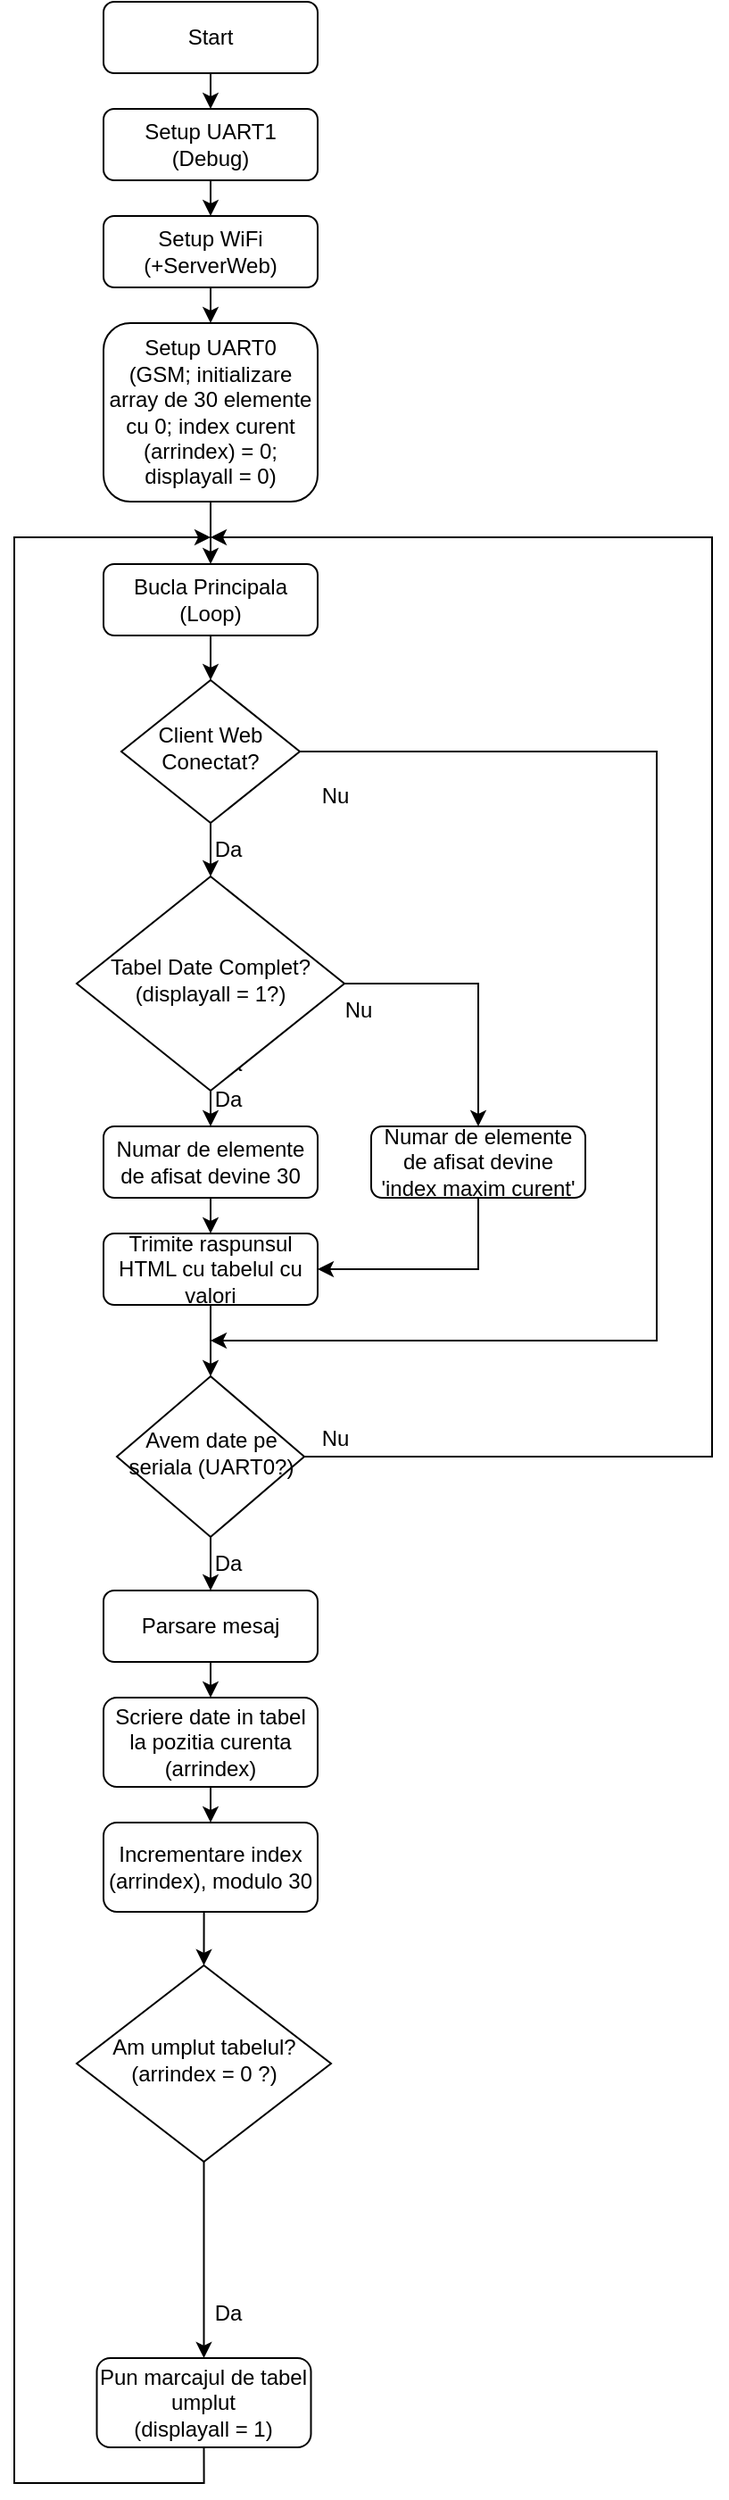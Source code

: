 <mxfile version="21.3.7" type="device">
  <diagram id="C5RBs43oDa-KdzZeNtuy" name="Page-1">
    <mxGraphModel dx="786" dy="1196" grid="1" gridSize="10" guides="1" tooltips="1" connect="1" arrows="1" fold="1" page="1" pageScale="1" pageWidth="827" pageHeight="1169" math="0" shadow="0">
      <root>
        <mxCell id="WIyWlLk6GJQsqaUBKTNV-0" />
        <mxCell id="WIyWlLk6GJQsqaUBKTNV-1" parent="WIyWlLk6GJQsqaUBKTNV-0" />
        <mxCell id="TvZoNBjaCknoz_HZQCnD-4" style="edgeStyle=orthogonalEdgeStyle;rounded=0;orthogonalLoop=1;jettySize=auto;html=1;exitX=0.5;exitY=1;exitDx=0;exitDy=0;entryX=0.5;entryY=0;entryDx=0;entryDy=0;" edge="1" parent="WIyWlLk6GJQsqaUBKTNV-1" source="WIyWlLk6GJQsqaUBKTNV-3" target="h12yd_wACJkEByoG1QkU-1">
          <mxGeometry relative="1" as="geometry">
            <mxPoint x="220" y="70" as="targetPoint" />
          </mxGeometry>
        </mxCell>
        <mxCell id="WIyWlLk6GJQsqaUBKTNV-3" value="Start" style="rounded=1;whiteSpace=wrap;html=1;fontSize=12;glass=0;strokeWidth=1;shadow=0;" parent="WIyWlLk6GJQsqaUBKTNV-1" vertex="1">
          <mxGeometry x="160" y="10" width="120" height="40" as="geometry" />
        </mxCell>
        <mxCell id="TvZoNBjaCknoz_HZQCnD-15" style="edgeStyle=orthogonalEdgeStyle;rounded=0;orthogonalLoop=1;jettySize=auto;html=1;exitX=0.5;exitY=1;exitDx=0;exitDy=0;entryX=0.5;entryY=0;entryDx=0;entryDy=0;" edge="1" parent="WIyWlLk6GJQsqaUBKTNV-1" source="WIyWlLk6GJQsqaUBKTNV-6" target="TvZoNBjaCknoz_HZQCnD-14">
          <mxGeometry relative="1" as="geometry" />
        </mxCell>
        <mxCell id="TvZoNBjaCknoz_HZQCnD-28" style="edgeStyle=orthogonalEdgeStyle;rounded=0;orthogonalLoop=1;jettySize=auto;html=1;exitX=1;exitY=0.5;exitDx=0;exitDy=0;" edge="1" parent="WIyWlLk6GJQsqaUBKTNV-1" source="WIyWlLk6GJQsqaUBKTNV-6">
          <mxGeometry relative="1" as="geometry">
            <mxPoint x="220" y="760" as="targetPoint" />
            <Array as="points">
              <mxPoint x="470" y="430" />
              <mxPoint x="470" y="760" />
            </Array>
          </mxGeometry>
        </mxCell>
        <mxCell id="WIyWlLk6GJQsqaUBKTNV-6" value="Client Web Conectat?" style="rhombus;whiteSpace=wrap;html=1;shadow=0;fontFamily=Helvetica;fontSize=12;align=center;strokeWidth=1;spacing=6;spacingTop=-4;" parent="WIyWlLk6GJQsqaUBKTNV-1" vertex="1">
          <mxGeometry x="170" y="390" width="100" height="80" as="geometry" />
        </mxCell>
        <mxCell id="h12yd_wACJkEByoG1QkU-8" style="edgeStyle=orthogonalEdgeStyle;rounded=0;orthogonalLoop=1;jettySize=auto;html=1;entryX=0.5;entryY=0;entryDx=0;entryDy=0;" parent="WIyWlLk6GJQsqaUBKTNV-1" target="h12yd_wACJkEByoG1QkU-1" edge="1">
          <mxGeometry relative="1" as="geometry">
            <mxPoint x="220" y="100" as="sourcePoint" />
          </mxGeometry>
        </mxCell>
        <mxCell id="TvZoNBjaCknoz_HZQCnD-5" style="edgeStyle=orthogonalEdgeStyle;rounded=0;orthogonalLoop=1;jettySize=auto;html=1;exitX=0.5;exitY=1;exitDx=0;exitDy=0;entryX=0.5;entryY=0;entryDx=0;entryDy=0;" edge="1" parent="WIyWlLk6GJQsqaUBKTNV-1" source="h12yd_wACJkEByoG1QkU-1" target="TvZoNBjaCknoz_HZQCnD-3">
          <mxGeometry relative="1" as="geometry" />
        </mxCell>
        <mxCell id="h12yd_wACJkEByoG1QkU-1" value="Setup UART1&lt;br&gt;(Debug)" style="rounded=1;whiteSpace=wrap;html=1;fontSize=12;glass=0;strokeWidth=1;shadow=0;" parent="WIyWlLk6GJQsqaUBKTNV-1" vertex="1">
          <mxGeometry x="160" y="70" width="120" height="40" as="geometry" />
        </mxCell>
        <mxCell id="TvZoNBjaCknoz_HZQCnD-13" style="edgeStyle=orthogonalEdgeStyle;rounded=0;orthogonalLoop=1;jettySize=auto;html=1;exitX=0.5;exitY=1;exitDx=0;exitDy=0;entryX=0.5;entryY=0;entryDx=0;entryDy=0;" edge="1" parent="WIyWlLk6GJQsqaUBKTNV-1" source="h12yd_wACJkEByoG1QkU-14" target="WIyWlLk6GJQsqaUBKTNV-6">
          <mxGeometry relative="1" as="geometry" />
        </mxCell>
        <mxCell id="h12yd_wACJkEByoG1QkU-14" value="Bucla Principala&lt;br&gt;(Loop)" style="rounded=1;whiteSpace=wrap;html=1;fontSize=12;glass=0;strokeWidth=1;shadow=0;" parent="WIyWlLk6GJQsqaUBKTNV-1" vertex="1">
          <mxGeometry x="160" y="325" width="120" height="40" as="geometry" />
        </mxCell>
        <mxCell id="h12yd_wACJkEByoG1QkU-20" value="Da" style="text;html=1;strokeColor=none;fillColor=none;align=center;verticalAlign=middle;whiteSpace=wrap;rounded=0;" parent="WIyWlLk6GJQsqaUBKTNV-1" vertex="1">
          <mxGeometry x="200" y="590" width="60" height="30" as="geometry" />
        </mxCell>
        <mxCell id="TvZoNBjaCknoz_HZQCnD-21" style="edgeStyle=orthogonalEdgeStyle;rounded=0;orthogonalLoop=1;jettySize=auto;html=1;exitX=0.5;exitY=1;exitDx=0;exitDy=0;entryX=0.5;entryY=0;entryDx=0;entryDy=0;" edge="1" parent="WIyWlLk6GJQsqaUBKTNV-1" source="h12yd_wACJkEByoG1QkU-22" target="TvZoNBjaCknoz_HZQCnD-20">
          <mxGeometry relative="1" as="geometry" />
        </mxCell>
        <mxCell id="h12yd_wACJkEByoG1QkU-22" value="Numar de elemente de afisat devine 30" style="rounded=1;whiteSpace=wrap;html=1;fontSize=12;glass=0;strokeWidth=1;shadow=0;" parent="WIyWlLk6GJQsqaUBKTNV-1" vertex="1">
          <mxGeometry x="160" y="640" width="120" height="40" as="geometry" />
        </mxCell>
        <mxCell id="TvZoNBjaCknoz_HZQCnD-8" style="edgeStyle=orthogonalEdgeStyle;rounded=0;orthogonalLoop=1;jettySize=auto;html=1;exitX=0.5;exitY=1;exitDx=0;exitDy=0;entryX=0.5;entryY=0;entryDx=0;entryDy=0;" edge="1" parent="WIyWlLk6GJQsqaUBKTNV-1" source="TvZoNBjaCknoz_HZQCnD-3" target="TvZoNBjaCknoz_HZQCnD-7">
          <mxGeometry relative="1" as="geometry" />
        </mxCell>
        <mxCell id="TvZoNBjaCknoz_HZQCnD-3" value="Setup WiFi&lt;br&gt;(+ServerWeb)" style="rounded=1;whiteSpace=wrap;html=1;fontSize=12;glass=0;strokeWidth=1;shadow=0;" vertex="1" parent="WIyWlLk6GJQsqaUBKTNV-1">
          <mxGeometry x="160" y="130" width="120" height="40" as="geometry" />
        </mxCell>
        <mxCell id="TvZoNBjaCknoz_HZQCnD-11" style="edgeStyle=orthogonalEdgeStyle;rounded=0;orthogonalLoop=1;jettySize=auto;html=1;exitX=0.5;exitY=1;exitDx=0;exitDy=0;" edge="1" parent="WIyWlLk6GJQsqaUBKTNV-1" source="TvZoNBjaCknoz_HZQCnD-7" target="h12yd_wACJkEByoG1QkU-14">
          <mxGeometry relative="1" as="geometry" />
        </mxCell>
        <mxCell id="TvZoNBjaCknoz_HZQCnD-7" value="Setup UART0&lt;br&gt;(GSM; initializare array de 30 elemente cu 0; index curent (arrindex) = 0; displayall = 0)" style="rounded=1;whiteSpace=wrap;html=1;fontSize=12;glass=0;strokeWidth=1;shadow=0;" vertex="1" parent="WIyWlLk6GJQsqaUBKTNV-1">
          <mxGeometry x="160" y="190" width="120" height="100" as="geometry" />
        </mxCell>
        <mxCell id="TvZoNBjaCknoz_HZQCnD-16" style="edgeStyle=orthogonalEdgeStyle;rounded=0;orthogonalLoop=1;jettySize=auto;html=1;exitX=0.5;exitY=1;exitDx=0;exitDy=0;entryX=0.5;entryY=0;entryDx=0;entryDy=0;" edge="1" parent="WIyWlLk6GJQsqaUBKTNV-1" source="TvZoNBjaCknoz_HZQCnD-14" target="h12yd_wACJkEByoG1QkU-22">
          <mxGeometry relative="1" as="geometry" />
        </mxCell>
        <mxCell id="TvZoNBjaCknoz_HZQCnD-18" style="edgeStyle=orthogonalEdgeStyle;rounded=0;orthogonalLoop=1;jettySize=auto;html=1;exitX=1;exitY=0.5;exitDx=0;exitDy=0;" edge="1" parent="WIyWlLk6GJQsqaUBKTNV-1" source="TvZoNBjaCknoz_HZQCnD-14" target="TvZoNBjaCknoz_HZQCnD-17">
          <mxGeometry relative="1" as="geometry" />
        </mxCell>
        <mxCell id="TvZoNBjaCknoz_HZQCnD-14" value="Tabel Date Complet?&lt;br&gt;(displayall = 1?)" style="rhombus;whiteSpace=wrap;html=1;shadow=0;fontFamily=Helvetica;fontSize=12;align=center;strokeWidth=1;spacing=6;spacingTop=-4;" vertex="1" parent="WIyWlLk6GJQsqaUBKTNV-1">
          <mxGeometry x="145" y="500" width="150" height="120" as="geometry" />
        </mxCell>
        <mxCell id="TvZoNBjaCknoz_HZQCnD-22" style="edgeStyle=orthogonalEdgeStyle;rounded=0;orthogonalLoop=1;jettySize=auto;html=1;exitX=0.5;exitY=1;exitDx=0;exitDy=0;entryX=1;entryY=0.5;entryDx=0;entryDy=0;" edge="1" parent="WIyWlLk6GJQsqaUBKTNV-1" source="TvZoNBjaCknoz_HZQCnD-17" target="TvZoNBjaCknoz_HZQCnD-20">
          <mxGeometry relative="1" as="geometry" />
        </mxCell>
        <mxCell id="TvZoNBjaCknoz_HZQCnD-17" value="Numar de elemente de afisat devine &#39;index maxim curent&#39;" style="rounded=1;whiteSpace=wrap;html=1;fontSize=12;glass=0;strokeWidth=1;shadow=0;" vertex="1" parent="WIyWlLk6GJQsqaUBKTNV-1">
          <mxGeometry x="310" y="640" width="120" height="40" as="geometry" />
        </mxCell>
        <mxCell id="TvZoNBjaCknoz_HZQCnD-19" value="Nu" style="text;html=1;strokeColor=none;fillColor=none;align=center;verticalAlign=middle;whiteSpace=wrap;rounded=0;" vertex="1" parent="WIyWlLk6GJQsqaUBKTNV-1">
          <mxGeometry x="272.5" y="560" width="60" height="30" as="geometry" />
        </mxCell>
        <mxCell id="TvZoNBjaCknoz_HZQCnD-24" style="edgeStyle=orthogonalEdgeStyle;rounded=0;orthogonalLoop=1;jettySize=auto;html=1;exitX=0.5;exitY=1;exitDx=0;exitDy=0;entryX=0.5;entryY=0;entryDx=0;entryDy=0;" edge="1" parent="WIyWlLk6GJQsqaUBKTNV-1" source="TvZoNBjaCknoz_HZQCnD-20" target="TvZoNBjaCknoz_HZQCnD-23">
          <mxGeometry relative="1" as="geometry" />
        </mxCell>
        <mxCell id="TvZoNBjaCknoz_HZQCnD-20" value="Trimite raspunsul HTML cu tabelul cu valori" style="rounded=1;whiteSpace=wrap;html=1;fontSize=12;glass=0;strokeWidth=1;shadow=0;" vertex="1" parent="WIyWlLk6GJQsqaUBKTNV-1">
          <mxGeometry x="160" y="700" width="120" height="40" as="geometry" />
        </mxCell>
        <mxCell id="TvZoNBjaCknoz_HZQCnD-30" style="edgeStyle=orthogonalEdgeStyle;rounded=0;orthogonalLoop=1;jettySize=auto;html=1;exitX=0.5;exitY=1;exitDx=0;exitDy=0;entryX=0.5;entryY=0;entryDx=0;entryDy=0;" edge="1" parent="WIyWlLk6GJQsqaUBKTNV-1" source="TvZoNBjaCknoz_HZQCnD-23" target="TvZoNBjaCknoz_HZQCnD-29">
          <mxGeometry relative="1" as="geometry" />
        </mxCell>
        <mxCell id="TvZoNBjaCknoz_HZQCnD-43" style="edgeStyle=orthogonalEdgeStyle;rounded=0;orthogonalLoop=1;jettySize=auto;html=1;exitX=1;exitY=0.5;exitDx=0;exitDy=0;" edge="1" parent="WIyWlLk6GJQsqaUBKTNV-1" source="TvZoNBjaCknoz_HZQCnD-23">
          <mxGeometry relative="1" as="geometry">
            <mxPoint x="220" y="310" as="targetPoint" />
            <Array as="points">
              <mxPoint x="501" y="825" />
              <mxPoint x="501" y="310" />
            </Array>
          </mxGeometry>
        </mxCell>
        <mxCell id="TvZoNBjaCknoz_HZQCnD-23" value="Avem date pe&lt;br&gt;seriala (UART0?)" style="rhombus;whiteSpace=wrap;html=1;shadow=0;fontFamily=Helvetica;fontSize=12;align=center;strokeWidth=1;spacing=6;spacingTop=-4;" vertex="1" parent="WIyWlLk6GJQsqaUBKTNV-1">
          <mxGeometry x="167.5" y="780" width="105" height="90" as="geometry" />
        </mxCell>
        <mxCell id="TvZoNBjaCknoz_HZQCnD-26" value="Nu" style="text;html=1;strokeColor=none;fillColor=none;align=center;verticalAlign=middle;whiteSpace=wrap;rounded=0;" vertex="1" parent="WIyWlLk6GJQsqaUBKTNV-1">
          <mxGeometry x="260" y="440" width="60" height="30" as="geometry" />
        </mxCell>
        <mxCell id="TvZoNBjaCknoz_HZQCnD-27" value="Da" style="text;html=1;strokeColor=none;fillColor=none;align=center;verticalAlign=middle;whiteSpace=wrap;rounded=0;" vertex="1" parent="WIyWlLk6GJQsqaUBKTNV-1">
          <mxGeometry x="200" y="470" width="60" height="30" as="geometry" />
        </mxCell>
        <mxCell id="TvZoNBjaCknoz_HZQCnD-40" style="edgeStyle=orthogonalEdgeStyle;rounded=0;orthogonalLoop=1;jettySize=auto;html=1;exitX=0.5;exitY=1;exitDx=0;exitDy=0;entryX=0.5;entryY=0;entryDx=0;entryDy=0;" edge="1" parent="WIyWlLk6GJQsqaUBKTNV-1" source="TvZoNBjaCknoz_HZQCnD-29" target="TvZoNBjaCknoz_HZQCnD-33">
          <mxGeometry relative="1" as="geometry" />
        </mxCell>
        <mxCell id="TvZoNBjaCknoz_HZQCnD-29" value="Parsare mesaj" style="rounded=1;whiteSpace=wrap;html=1;fontSize=12;glass=0;strokeWidth=1;shadow=0;" vertex="1" parent="WIyWlLk6GJQsqaUBKTNV-1">
          <mxGeometry x="160" y="900" width="120" height="40" as="geometry" />
        </mxCell>
        <mxCell id="TvZoNBjaCknoz_HZQCnD-31" value="Da" style="text;html=1;strokeColor=none;fillColor=none;align=center;verticalAlign=middle;whiteSpace=wrap;rounded=0;" vertex="1" parent="WIyWlLk6GJQsqaUBKTNV-1">
          <mxGeometry x="200" y="870" width="60" height="30" as="geometry" />
        </mxCell>
        <mxCell id="TvZoNBjaCknoz_HZQCnD-32" value="Da" style="text;html=1;strokeColor=none;fillColor=none;align=center;verticalAlign=middle;whiteSpace=wrap;rounded=0;" vertex="1" parent="WIyWlLk6GJQsqaUBKTNV-1">
          <mxGeometry x="200" y="610" width="60" height="30" as="geometry" />
        </mxCell>
        <mxCell id="TvZoNBjaCknoz_HZQCnD-37" style="edgeStyle=orthogonalEdgeStyle;rounded=0;orthogonalLoop=1;jettySize=auto;html=1;exitX=0.5;exitY=1;exitDx=0;exitDy=0;entryX=0.5;entryY=0;entryDx=0;entryDy=0;" edge="1" parent="WIyWlLk6GJQsqaUBKTNV-1" source="TvZoNBjaCknoz_HZQCnD-33" target="TvZoNBjaCknoz_HZQCnD-34">
          <mxGeometry relative="1" as="geometry" />
        </mxCell>
        <mxCell id="TvZoNBjaCknoz_HZQCnD-33" value="Scriere date in tabel la pozitia curenta (arrindex)" style="rounded=1;whiteSpace=wrap;html=1;fontSize=12;glass=0;strokeWidth=1;shadow=0;" vertex="1" parent="WIyWlLk6GJQsqaUBKTNV-1">
          <mxGeometry x="160" y="960" width="120" height="50" as="geometry" />
        </mxCell>
        <mxCell id="TvZoNBjaCknoz_HZQCnD-38" style="edgeStyle=orthogonalEdgeStyle;rounded=0;orthogonalLoop=1;jettySize=auto;html=1;exitX=0.5;exitY=1;exitDx=0;exitDy=0;entryX=0.5;entryY=0;entryDx=0;entryDy=0;" edge="1" parent="WIyWlLk6GJQsqaUBKTNV-1" source="TvZoNBjaCknoz_HZQCnD-34" target="TvZoNBjaCknoz_HZQCnD-35">
          <mxGeometry relative="1" as="geometry" />
        </mxCell>
        <mxCell id="TvZoNBjaCknoz_HZQCnD-34" value="Incrementare index (arrindex), modulo 30" style="rounded=1;whiteSpace=wrap;html=1;fontSize=12;glass=0;strokeWidth=1;shadow=0;" vertex="1" parent="WIyWlLk6GJQsqaUBKTNV-1">
          <mxGeometry x="160" y="1030" width="120" height="50" as="geometry" />
        </mxCell>
        <mxCell id="TvZoNBjaCknoz_HZQCnD-39" style="edgeStyle=orthogonalEdgeStyle;rounded=0;orthogonalLoop=1;jettySize=auto;html=1;exitX=0.5;exitY=1;exitDx=0;exitDy=0;entryX=0.5;entryY=0;entryDx=0;entryDy=0;" edge="1" parent="WIyWlLk6GJQsqaUBKTNV-1" source="TvZoNBjaCknoz_HZQCnD-35" target="TvZoNBjaCknoz_HZQCnD-36">
          <mxGeometry relative="1" as="geometry" />
        </mxCell>
        <mxCell id="TvZoNBjaCknoz_HZQCnD-35" value="Am umplut tabelul?&lt;br&gt;(arrindex = 0 ?)" style="rhombus;whiteSpace=wrap;html=1;shadow=0;fontFamily=Helvetica;fontSize=12;align=center;strokeWidth=1;spacing=6;spacingTop=-4;" vertex="1" parent="WIyWlLk6GJQsqaUBKTNV-1">
          <mxGeometry x="145" y="1110" width="142.5" height="110" as="geometry" />
        </mxCell>
        <mxCell id="TvZoNBjaCknoz_HZQCnD-42" style="edgeStyle=orthogonalEdgeStyle;rounded=0;orthogonalLoop=1;jettySize=auto;html=1;exitX=0.5;exitY=1;exitDx=0;exitDy=0;" edge="1" parent="WIyWlLk6GJQsqaUBKTNV-1" source="TvZoNBjaCknoz_HZQCnD-36">
          <mxGeometry relative="1" as="geometry">
            <mxPoint x="220" y="310" as="targetPoint" />
            <Array as="points">
              <mxPoint x="216" y="1400" />
              <mxPoint x="110" y="1400" />
              <mxPoint x="110" y="310" />
            </Array>
          </mxGeometry>
        </mxCell>
        <mxCell id="TvZoNBjaCknoz_HZQCnD-36" value="Pun marcajul de tabel umplut&lt;br&gt;(displayall = 1)" style="rounded=1;whiteSpace=wrap;html=1;fontSize=12;glass=0;strokeWidth=1;shadow=0;" vertex="1" parent="WIyWlLk6GJQsqaUBKTNV-1">
          <mxGeometry x="156.25" y="1330" width="120" height="50" as="geometry" />
        </mxCell>
        <mxCell id="TvZoNBjaCknoz_HZQCnD-41" value="Da" style="text;html=1;strokeColor=none;fillColor=none;align=center;verticalAlign=middle;whiteSpace=wrap;rounded=0;" vertex="1" parent="WIyWlLk6GJQsqaUBKTNV-1">
          <mxGeometry x="200" y="1290" width="60" height="30" as="geometry" />
        </mxCell>
        <mxCell id="TvZoNBjaCknoz_HZQCnD-44" value="Nu" style="text;html=1;strokeColor=none;fillColor=none;align=center;verticalAlign=middle;whiteSpace=wrap;rounded=0;" vertex="1" parent="WIyWlLk6GJQsqaUBKTNV-1">
          <mxGeometry x="260" y="800" width="60" height="30" as="geometry" />
        </mxCell>
        <mxCell id="TvZoNBjaCknoz_HZQCnD-45" style="edgeStyle=orthogonalEdgeStyle;rounded=0;orthogonalLoop=1;jettySize=auto;html=1;exitX=0.5;exitY=1;exitDx=0;exitDy=0;" edge="1" parent="WIyWlLk6GJQsqaUBKTNV-1" source="TvZoNBjaCknoz_HZQCnD-19" target="TvZoNBjaCknoz_HZQCnD-19">
          <mxGeometry relative="1" as="geometry" />
        </mxCell>
      </root>
    </mxGraphModel>
  </diagram>
</mxfile>
